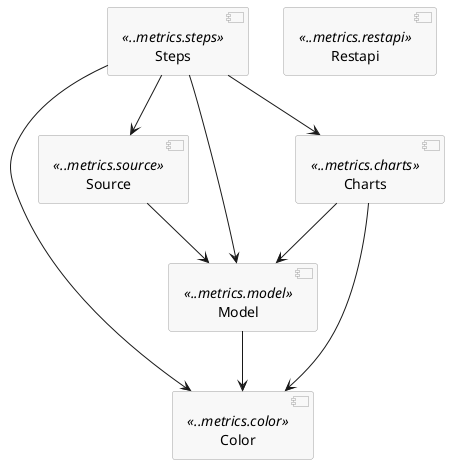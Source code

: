 @startuml

skinparam componentStyle uml2
skinparam component {
  BorderColor #a0a0a0
  BackgroundColor #f8f8f8
}

[Steps] <<..metrics.steps>>
[Color] <<..metrics.color>>
[Source] <<..metrics.source>>
[Charts] <<..metrics.charts>>
[Model] <<..metrics.model>>
[Restapi] <<..metrics.restapi>>

[Steps] --> [Model]
[Steps] --> [Color]
[Steps] --> [Source]
[Steps] --> [Charts]

[Charts] --> [Color]
[Charts] --> [Model]

[Source] --> [Model]

[Model] --> [Color]


@enduml
